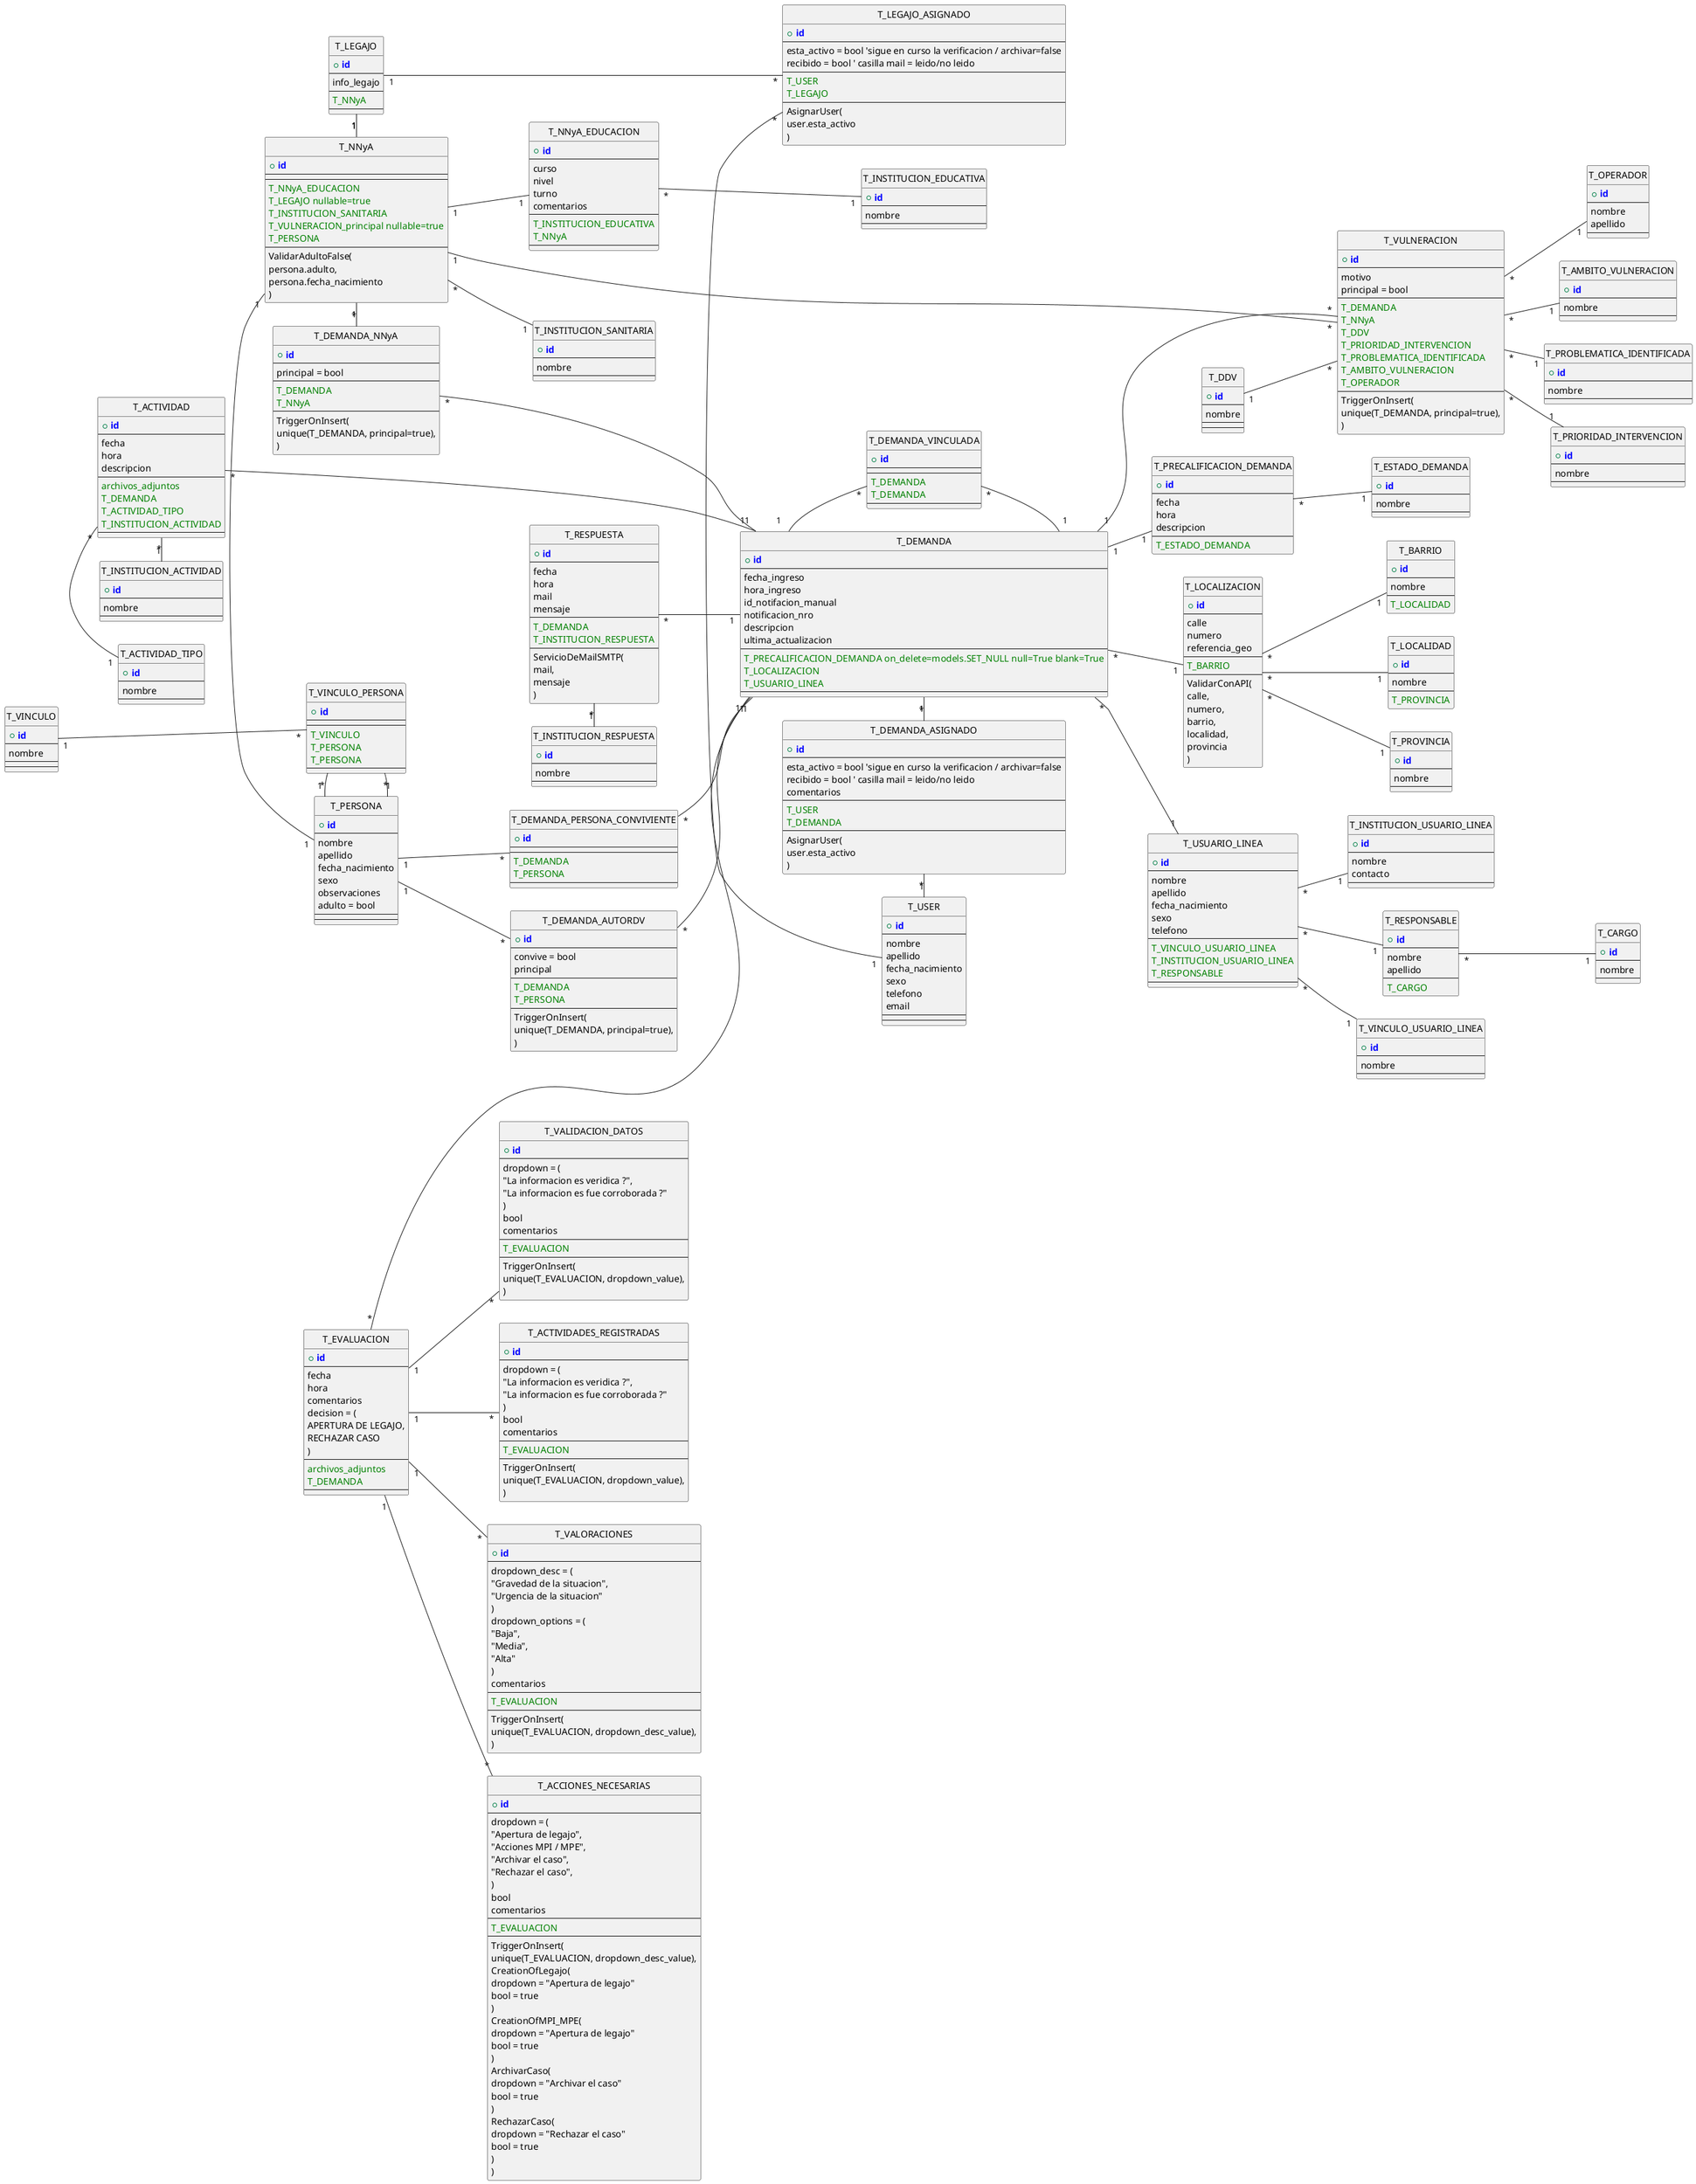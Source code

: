 "@startuml full_logical_erd"

' !define ENTITY
!define PRIMARY_KEY(x) <b><color:blue>x</color></b>
!define FOREIGN_KEY(x) <color:green>x</color>

hide circle
left to right direction

entity T_DEMANDA {
    + PRIMARY_KEY(id)
    --
    fecha_ingreso
    hora_ingreso
    id_notifacion_manual
    notificacion_nro
    descripcion
    ultima_actualizacion
    --
    FOREIGN_KEY(T_PRECALIFICACION_DEMANDA on_delete=models.SET_NULL null=True blank=True)
    FOREIGN_KEY(T_LOCALIZACION)
    FOREIGN_KEY(T_USUARIO_LINEA)
    --
}

entity T_DEMANDA_ASIGNADO {
    + PRIMARY_KEY(id)
    --
    esta_activo = bool 'sigue en curso la verificacion / archivar=false
    recibido = bool ' casilla mail = leido/no leido
    comentarios
    --
    FOREIGN_KEY(T_USER)
    FOREIGN_KEY(T_DEMANDA)
    --
    AsignarUser(
        user.esta_activo
        )
}

entity T_PRECALIFICACION_DEMANDA {
    + PRIMARY_KEY(id)
    --
    fecha
    hora
    descripcion
    --
    FOREIGN_KEY(T_ESTADO_DEMANDA)
}

entity T_LOCALIZACION {
    + PRIMARY_KEY(id)
    --
    calle
    numero
    referencia_geo
    --
    FOREIGN_KEY(T_BARRIO)
    --
    ValidarConAPI(
        calle,
        numero,
        barrio,
        localidad,
        provincia
        )
}

entity T_NNyA {
    + PRIMARY_KEY(id)
    --
    --
    FOREIGN_KEY(T_NNyA_EDUCACION)
    FOREIGN_KEY(T_LEGAJO nullable=true)
    FOREIGN_KEY(T_INSTITUCION_SANITARIA)
    FOREIGN_KEY(T_VULNERACION_principal nullable=true)
    FOREIGN_KEY(T_PERSONA)
    --
    ValidarAdultoFalse(
        persona.adulto,
        persona.fecha_nacimiento
        )
}

entity T_NNyA_EDUCACION {
    + PRIMARY_KEY(id)
    --
    curso
    nivel
    turno
    comentarios
    --
    FOREIGN_KEY(T_INSTITUCION_EDUCATIVA)
    FOREIGN_KEY(T_NNyA)
    --
}

entity T_PERSONA {
    + PRIMARY_KEY(id)
    --
    nombre
    apellido
    fecha_nacimiento
    sexo
    observaciones
    adulto = bool
    --
    --
}

entity T_DEMANDA_PERSONA_CONVIVIENTE {
    + PRIMARY_KEY(id)
    --
    --
    FOREIGN_KEY(T_DEMANDA)
    FOREIGN_KEY(T_PERSONA)
    --
}

entity T_VINCULO_PERSONA {
    + PRIMARY_KEY(id)
    --
    --
    FOREIGN_KEY(T_VINCULO)
    FOREIGN_KEY(T_PERSONA)
    FOREIGN_KEY(T_PERSONA)
    --
}

entity T_DEMANDA_AUTORDV {
    + PRIMARY_KEY(id)
    --
    convive = bool
    principal
    --
    FOREIGN_KEY(T_DEMANDA)
    FOREIGN_KEY(T_PERSONA)
    --
    TriggerOnInsert(
        unique(T_DEMANDA, principal=true),
    )
}

entity T_USUARIO_LINEA {
    + PRIMARY_KEY(id)
    --
    nombre
    apellido
    fecha_nacimiento
    sexo
    telefono
    --
    FOREIGN_KEY(T_VINCULO_USUARIO_LINEA)
    FOREIGN_KEY(T_INSTITUCION_USUARIO_LINEA)
    FOREIGN_KEY(T_RESPONSABLE)
    --
}

entity T_INSTITUCION_USUARIO_LINEA {
    + PRIMARY_KEY(id)
    --
    nombre
    contacto
    --
}

entity T_RESPONSABLE {
    + PRIMARY_KEY(id)
    --
    nombre
    apellido
    --
    FOREIGN_KEY(T_CARGO)
}

entity T_VULNERACION {
    + PRIMARY_KEY(id)
    --
    motivo
    principal = bool
    --
    FOREIGN_KEY(T_DEMANDA)
    FOREIGN_KEY(T_NNyA)
    FOREIGN_KEY(T_DDV)
    FOREIGN_KEY(T_PRIORIDAD_INTERVENCION)
    FOREIGN_KEY(T_PROBLEMATICA_IDENTIFICADA)
    FOREIGN_KEY(T_AMBITO_VULNERACION)
    FOREIGN_KEY(T_OPERADOR)
    --
    TriggerOnInsert(
        unique(T_DEMANDA, principal=true),
    )
}

entity T_OPERADOR {
    + PRIMARY_KEY(id)
    --
    nombre
    apellido
    --
}

entity T_ACTIVIDAD {
    + PRIMARY_KEY(id)
    --
    fecha
    hora
    descripcion
    --
    FOREIGN_KEY(archivos_adjuntos)
    FOREIGN_KEY(T_DEMANDA)
    FOREIGN_KEY(T_ACTIVIDAD_TIPO)
    FOREIGN_KEY(T_INSTITUCION_ACTIVIDAD)
    --
}

entity T_RESPUESTA {
    + PRIMARY_KEY(id)
    --
    fecha
    hora
    mail
    mensaje
    --
    FOREIGN_KEY(T_DEMANDA)
    FOREIGN_KEY(T_INSTITUCION_RESPUESTA)
    --
    ServicioDeMailSMTP(
        mail,
        mensaje
        )
}

entity T_DEMANDA_VINCULADA {
    + PRIMARY_KEY(id)
    --
    --
    FOREIGN_KEY(T_DEMANDA)
    FOREIGN_KEY(T_DEMANDA)
    --
}

entity T_EVALUACION {
    + PRIMARY_KEY(id)
    --
    fecha
    hora
    comentarios
    decision = (
        APERTURA DE LEGAJO,
        RECHAZAR CASO
    )
    --
    FOREIGN_KEY(archivos_adjuntos)
    FOREIGN_KEY(T_DEMANDA)
    --
}

entity T_VALIDACION_DATOS {
    + PRIMARY_KEY(id)
    --
    dropdown = (
        "La informacion es veridica ?",
        "La informacion es fue corroborada ?"
    )
    bool
    comentarios
    --
    FOREIGN_KEY(T_EVALUACION)
    --
    TriggerOnInsert(
        unique(T_EVALUACION, dropdown_value),
    )
}

entity T_ACTIVIDADES_REGISTRADAS {
    + PRIMARY_KEY(id)
    --
    dropdown = (
        "La informacion es veridica ?",
        "La informacion es fue corroborada ?"
    )
    bool
    comentarios
    --
    FOREIGN_KEY(T_EVALUACION)
    --
    TriggerOnInsert(
        unique(T_EVALUACION, dropdown_value),
    )
}

entity T_VALORACIONES {
    + PRIMARY_KEY(id)
    --
    dropdown_desc = (
        "Gravedad de la situacion",
        "Urgencia de la situacion"
    )
    dropdown_options = (
        "Baja",
        "Media",
        "Alta"
    )
    comentarios
    --
    FOREIGN_KEY(T_EVALUACION)
    --
    TriggerOnInsert(
        unique(T_EVALUACION, dropdown_desc_value),
    )
}

entity T_ACCIONES_NECESARIAS {
    + PRIMARY_KEY(id)
    --
    dropdown = (
        "Apertura de legajo",
        "Acciones MPI / MPE",
        "Archivar el caso",
        "Rechazar el caso",
    )
    bool
    comentarios
    --
    FOREIGN_KEY(T_EVALUACION)
    --
    TriggerOnInsert(
        unique(T_EVALUACION, dropdown_desc_value),
        CreationOfLegajo(
            dropdown = "Apertura de legajo"
            bool = true
        )
        CreationOfMPI_MPE(
            dropdown = "Apertura de legajo"
            bool = true
        )
        ArchivarCaso(
            dropdown = "Archivar el caso"
            bool = true
        )
        RechazarCaso(
            dropdown = "Rechazar el caso"
            bool = true
        )
    )
}

entity T_LEGAJO {
    + PRIMARY_KEY(id)
    --
    info_legajo
    --
    FOREIGN_KEY(T_NNyA)
    --
}

entity T_LEGAJO_ASIGNADO {
    + PRIMARY_KEY(id)
    --
    esta_activo = bool 'sigue en curso la verificacion / archivar=false
    recibido = bool ' casilla mail = leido/no leido
    --
    FOREIGN_KEY(T_USER)
    FOREIGN_KEY(T_LEGAJO)
    --
    AsignarUser(
        user.esta_activo
        )
}

entity T_USER {
    + PRIMARY_KEY(id)
    --
    nombre
    apellido
    fecha_nacimiento
    sexo
    telefono
    email
    --
    --
}

entity T_VINCULO {
    + PRIMARY_KEY(id)
    --
    nombre
    --
    --
}

entity T_CARGO {
    + PRIMARY_KEY(id)
    --
    nombre
    --
}

entity T_DDV {
    + PRIMARY_KEY(id)
    --
    nombre
    --
    --
}

entity T_ESTADO_DEMANDA {
    + PRIMARY_KEY(id)
    --
    nombre
    --
}

entity T_AMBITO_VULNERACION {
    + PRIMARY_KEY(id)
    --
    nombre
    --
}

entity T_PROBLEMATICA_IDENTIFICADA {
    + PRIMARY_KEY(id)
    --
    nombre
    --
}

entity T_PRIORIDAD_INTERVENCION {
    + PRIMARY_KEY(id)
    --
    nombre
    --
}

entity T_BARRIO {
    + PRIMARY_KEY(id)
    --
    nombre
    --
    FOREIGN_KEY(T_LOCALIDAD)
}

entity T_LOCALIDAD {
    + PRIMARY_KEY(id)
    --
    nombre
    --
    FOREIGN_KEY(T_PROVINCIA)
}

entity T_PROVINCIA {
    + PRIMARY_KEY(id)
    --
    nombre
    --
}

entity T_VINCULO_USUARIO_LINEA {
    + PRIMARY_KEY(id)
    --
    nombre
    --
}

entity T_INSTITUCION_ACTIVIDAD {
    + PRIMARY_KEY(id)
    --
    nombre
    --
}

entity T_INSTITUCION_RESPUESTA {
    + PRIMARY_KEY(id)
    --
    nombre
    --
}

entity T_INSTITUCION_EDUCATIVA {
    + PRIMARY_KEY(id)
    --
    nombre
    --
}

entity T_INSTITUCION_SANITARIA {
    + PRIMARY_KEY(id)
    --
    nombre
    --
}

entity T_DEMANDA_NNyA {
    + PRIMARY_KEY(id)
    --
    principal = bool
    --
    FOREIGN_KEY(T_DEMANDA)
    FOREIGN_KEY(T_NNyA)
    --
    TriggerOnInsert(
        unique(T_DEMANDA, principal=true),
    )
}

entity T_ACTIVIDAD_TIPO {
    + PRIMARY_KEY(id)
    --
    nombre
    --
}

T_DEMANDA_ASIGNADO "*" - "1" T_USER
T_DEMANDA "1" - "*" T_DEMANDA_ASIGNADO
T_DEMANDA "1" -- "1" T_PRECALIFICACION_DEMANDA
T_PRECALIFICACION_DEMANDA "*" -- "1" T_ESTADO_DEMANDA

T_DEMANDA "*" -- "1" T_LOCALIZACION
T_LOCALIZACION "*" -- "1" T_BARRIO
T_LOCALIZACION "*" -- "1" T_LOCALIDAD
T_LOCALIZACION "*" -- "1" T_PROVINCIA

T_DEMANDA_NNyA "*" - "1" T_DEMANDA
T_NNyA "1" - "*" T_DEMANDA_NNyA

T_NNyA "1" -- "1" T_NNyA_EDUCACION
T_NNyA_EDUCACION "*" -- "1" T_INSTITUCION_EDUCATIVA
T_NNyA "*" -- "1" T_INSTITUCION_SANITARIA

T_NNyA "1" - "1" T_PERSONA

T_DEMANDA_PERSONA_CONVIVIENTE "*" -- "1" T_DEMANDA
T_PERSONA "1" -- "*" T_DEMANDA_PERSONA_CONVIVIENTE

T_VINCULO_PERSONA "*" - "1" T_PERSONA
T_VINCULO_PERSONA "*" - "1" T_PERSONA
T_VINCULO "1" --- "*" T_VINCULO_PERSONA

T_DEMANDA_AUTORDV "*" -- "1" T_DEMANDA
T_PERSONA "1" -- "*" T_DEMANDA_AUTORDV

T_DEMANDA "*" -- "1" T_USUARIO_LINEA
T_USUARIO_LINEA "*" -- "1" T_VINCULO_USUARIO_LINEA

T_USUARIO_LINEA "*" -- "1" T_INSTITUCION_USUARIO_LINEA

T_USUARIO_LINEA "*" -- "1" T_RESPONSABLE
T_RESPONSABLE "*" -- "1" T_CARGO

T_DEMANDA "1" --- "*" T_VULNERACION
T_DDV "1" -- "*" T_VULNERACION

T_VULNERACION "*" -- "1" T_PRIORIDAD_INTERVENCION
T_VULNERACION "*" -- "1" T_PROBLEMATICA_IDENTIFICADA
T_VULNERACION "*" -- "1" T_AMBITO_VULNERACION

T_VULNERACION "*" -- "1" T_OPERADOR
T_NNyA "1" -- "*" T_VULNERACION

T_ACTIVIDAD "*" ---- "1" T_DEMANDA
T_ACTIVIDAD "*" - "1" T_ACTIVIDAD_TIPO
T_ACTIVIDAD "*" - "1" T_INSTITUCION_ACTIVIDAD

T_RESPUESTA "*" -- "1" T_DEMANDA
T_RESPUESTA "*" - "1" T_INSTITUCION_RESPUESTA

T_DEMANDA_VINCULADA "*" - "1" T_DEMANDA
T_DEMANDA_VINCULADA "*" - "1" T_DEMANDA

T_EVALUACION "*" --- "1" T_DEMANDA
T_EVALUACION "1" -- "*" T_VALIDACION_DATOS
T_EVALUACION "1" -- "*" T_ACTIVIDADES_REGISTRADAS
T_EVALUACION "1" -- "*" T_VALORACIONES
T_EVALUACION "1" -- "*" T_ACCIONES_NECESARIAS

T_LEGAJO "1" - "1" T_NNyA

T_LEGAJO_ASIGNADO "*" - "1" T_USER
T_LEGAJO "1" - "*" T_LEGAJO_ASIGNADO

@enduml

' DemandasVinculadas = Conexiones de la demanda = caso1=fkDemanda, caso2=fkDemanda
' caratula = identificar legajo o expediente
' la caratula identifica el NNyA al que se le genera la demanda
' el legajo deberia estar relacionado con la caratula, ¿ osea el NNyA principal ?
